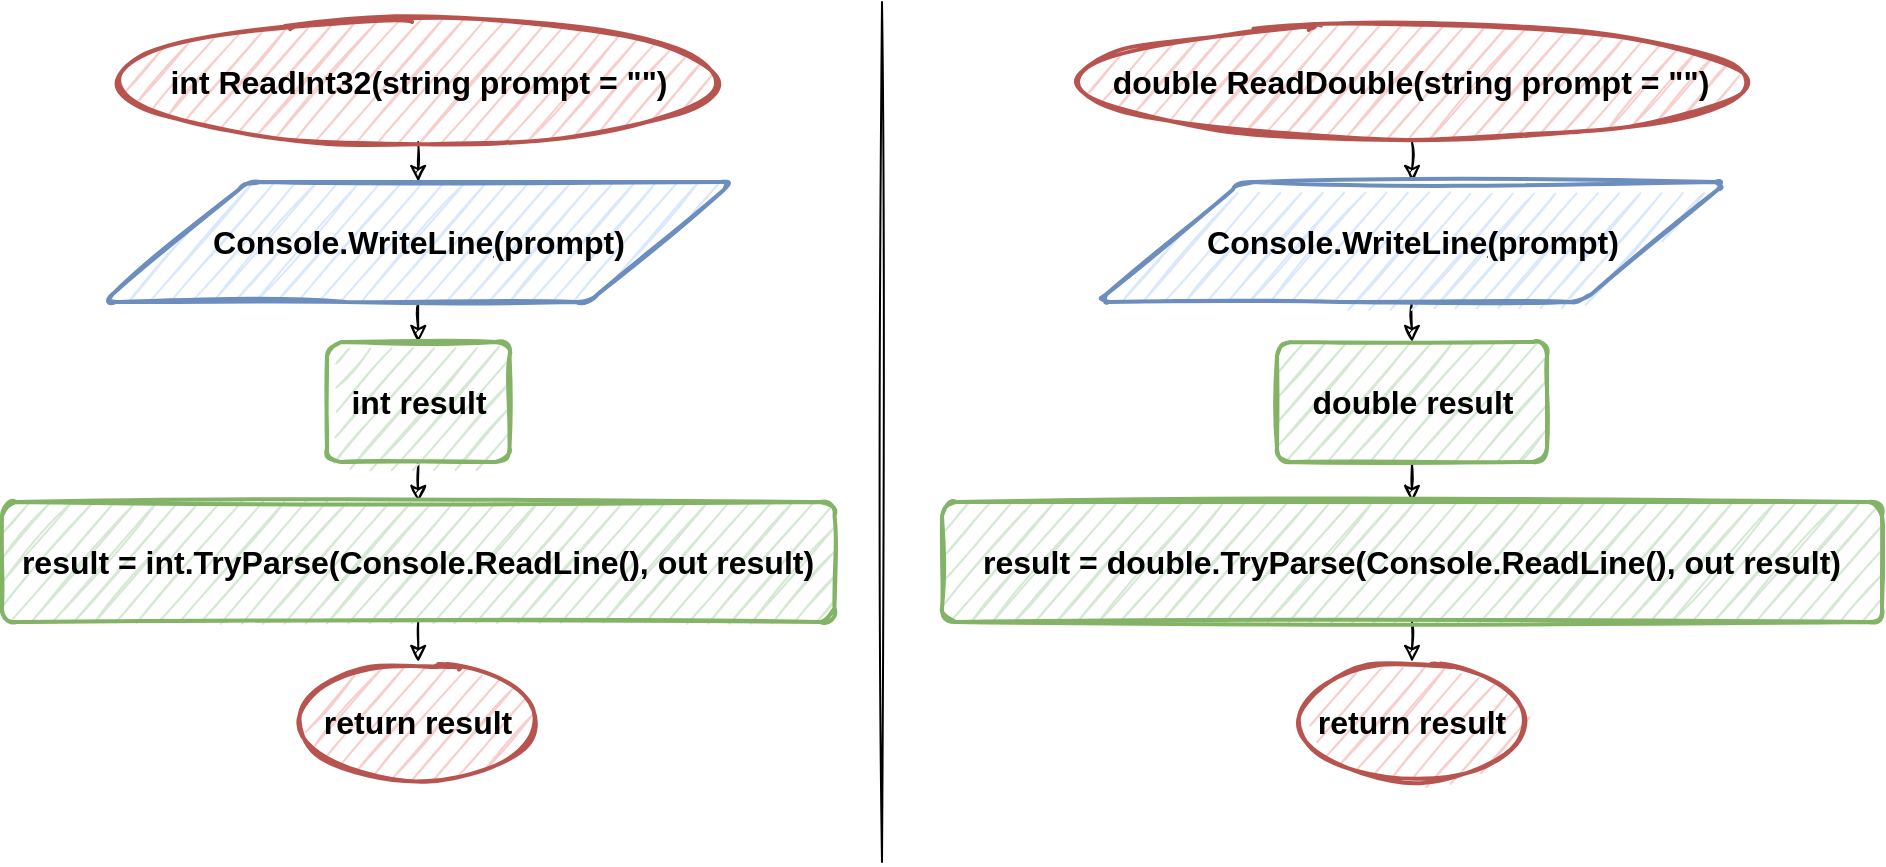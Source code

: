 <mxfile version="14.5.1" type="device" pages="4"><diagram name="Utils/Base" id="c7558073-3199-34d8-9f00-42111426c3f3"><mxGraphModel dx="1483" dy="867" grid="1" gridSize="10" guides="1" tooltips="1" connect="1" arrows="1" fold="1" page="1" pageScale="1" pageWidth="1169" pageHeight="827" background="none" math="0" shadow="0"><root><mxCell id="0"/><mxCell id="1" parent="0"/><mxCell id="V8N1Jt4GJGCZePtBYyCM-104" style="edgeStyle=orthogonalEdgeStyle;orthogonalLoop=1;jettySize=auto;html=1;exitX=0.5;exitY=1;exitDx=0;exitDy=0;exitPerimeter=0;entryX=0.5;entryY=0;entryDx=0;entryDy=0;sketch=1;" edge="1" parent="1" source="V8N1Jt4GJGCZePtBYyCM-97" target="V8N1Jt4GJGCZePtBYyCM-100"><mxGeometry relative="1" as="geometry"/></mxCell><mxCell id="V8N1Jt4GJGCZePtBYyCM-97" value="&lt;font style=&quot;font-size: 16px&quot;&gt;&lt;b&gt;int ReadInt32(string prompt&lt;/b&gt;&lt;b&gt;&amp;nbsp;= &quot;&quot;&lt;/b&gt;&lt;b&gt;)&lt;/b&gt;&lt;/font&gt;" style="strokeWidth=2;html=1;shape=mxgraph.flowchart.start_1;whiteSpace=wrap;fillColor=#f8cecc;strokeColor=#b85450;sketch=1;rounded=1;" vertex="1" parent="1"><mxGeometry x="179.7" y="209" width="286.88" height="60" as="geometry"/></mxCell><mxCell id="V8N1Jt4GJGCZePtBYyCM-99" value="&lt;font style=&quot;font-size: 16px&quot;&gt;&lt;b&gt;return result&lt;/b&gt;&lt;/font&gt;" style="strokeWidth=2;html=1;shape=mxgraph.flowchart.start_1;whiteSpace=wrap;fillColor=#f8cecc;strokeColor=#b85450;sketch=1;rounded=1;" vertex="1" parent="1"><mxGeometry x="266.38" y="529" width="113.5" height="60" as="geometry"/></mxCell><mxCell id="V8N1Jt4GJGCZePtBYyCM-105" style="edgeStyle=orthogonalEdgeStyle;orthogonalLoop=1;jettySize=auto;html=1;exitX=0.5;exitY=1;exitDx=0;exitDy=0;entryX=0.5;entryY=0;entryDx=0;entryDy=0;sketch=1;" edge="1" parent="1" source="V8N1Jt4GJGCZePtBYyCM-100" target="V8N1Jt4GJGCZePtBYyCM-102"><mxGeometry relative="1" as="geometry"/></mxCell><mxCell id="V8N1Jt4GJGCZePtBYyCM-100" value="&lt;b&gt;&lt;font style=&quot;font-size: 16px&quot;&gt;Console.WriteLine&lt;u&gt;(&lt;/u&gt;prompt)&lt;/font&gt;&lt;/b&gt;" style="shape=parallelogram;html=1;strokeWidth=2;perimeter=parallelogramPerimeter;whiteSpace=wrap;arcSize=12;size=0.23;fillColor=#dae8fc;strokeColor=#6c8ebf;sketch=1;rounded=1;" vertex="1" parent="1"><mxGeometry x="165.62" y="289" width="315" height="60" as="geometry"/></mxCell><mxCell id="V8N1Jt4GJGCZePtBYyCM-107" style="edgeStyle=orthogonalEdgeStyle;orthogonalLoop=1;jettySize=auto;html=1;exitX=0.5;exitY=1;exitDx=0;exitDy=0;entryX=0.5;entryY=0;entryDx=0;entryDy=0;sketch=1;" edge="1" parent="1" source="V8N1Jt4GJGCZePtBYyCM-102" target="V8N1Jt4GJGCZePtBYyCM-103"><mxGeometry relative="1" as="geometry"/></mxCell><mxCell id="V8N1Jt4GJGCZePtBYyCM-102" value="&lt;font style=&quot;font-size: 16px&quot;&gt;&lt;b&gt;int result&lt;/b&gt;&lt;/font&gt;" style="whiteSpace=wrap;html=1;absoluteArcSize=1;arcSize=14;strokeWidth=2;fillColor=#d5e8d4;strokeColor=#82b366;sketch=1;rounded=1;" vertex="1" parent="1"><mxGeometry x="277.51" y="369" width="91.25" height="60" as="geometry"/></mxCell><mxCell id="V8N1Jt4GJGCZePtBYyCM-108" style="edgeStyle=orthogonalEdgeStyle;orthogonalLoop=1;jettySize=auto;html=1;exitX=0.5;exitY=1;exitDx=0;exitDy=0;entryX=0.5;entryY=0;entryDx=0;entryDy=0;entryPerimeter=0;sketch=1;" edge="1" parent="1" source="V8N1Jt4GJGCZePtBYyCM-103" target="V8N1Jt4GJGCZePtBYyCM-99"><mxGeometry relative="1" as="geometry"/></mxCell><mxCell id="V8N1Jt4GJGCZePtBYyCM-103" value="&lt;font style=&quot;font-size: 16px&quot;&gt;&lt;b&gt;result =&amp;nbsp;&lt;/b&gt;&lt;/font&gt;&lt;span style=&quot;font-size: 16px&quot;&gt;&lt;b&gt;int.TryParse(Console.ReadLine(), out result)&lt;/b&gt;&lt;/span&gt;" style="whiteSpace=wrap;html=1;absoluteArcSize=1;arcSize=14;strokeWidth=2;fillColor=#d5e8d4;strokeColor=#82b366;sketch=1;rounded=1;" vertex="1" parent="1"><mxGeometry x="115" y="449" width="416.25" height="60" as="geometry"/></mxCell><mxCell id="V8N1Jt4GJGCZePtBYyCM-109" style="edgeStyle=orthogonalEdgeStyle;orthogonalLoop=1;jettySize=auto;html=1;exitX=0.5;exitY=1;exitDx=0;exitDy=0;exitPerimeter=0;entryX=0.5;entryY=0;entryDx=0;entryDy=0;sketch=1;" edge="1" parent="1" source="V8N1Jt4GJGCZePtBYyCM-110" target="V8N1Jt4GJGCZePtBYyCM-113"><mxGeometry relative="1" as="geometry"/></mxCell><mxCell id="V8N1Jt4GJGCZePtBYyCM-110" value="&lt;font style=&quot;font-size: 16px&quot;&gt;&lt;b&gt;double ReadDouble(string prompt&lt;/b&gt;&lt;b&gt;&amp;nbsp;= &quot;&quot;&lt;/b&gt;&lt;b&gt;)&lt;/b&gt;&lt;/font&gt;" style="strokeWidth=2;html=1;shape=mxgraph.flowchart.start_1;whiteSpace=wrap;fillColor=#f8cecc;strokeColor=#b85450;sketch=1;rounded=1;" vertex="1" parent="1"><mxGeometry x="650.47" y="209" width="339.06" height="60" as="geometry"/></mxCell><mxCell id="V8N1Jt4GJGCZePtBYyCM-111" value="&lt;font style=&quot;font-size: 16px&quot;&gt;&lt;b&gt;return result&lt;/b&gt;&lt;/font&gt;" style="strokeWidth=2;html=1;shape=mxgraph.flowchart.start_1;whiteSpace=wrap;fillColor=#f8cecc;strokeColor=#b85450;sketch=1;rounded=1;" vertex="1" parent="1"><mxGeometry x="763.25" y="529" width="113.5" height="60" as="geometry"/></mxCell><mxCell id="V8N1Jt4GJGCZePtBYyCM-112" style="edgeStyle=orthogonalEdgeStyle;orthogonalLoop=1;jettySize=auto;html=1;exitX=0.5;exitY=1;exitDx=0;exitDy=0;entryX=0.5;entryY=0;entryDx=0;entryDy=0;sketch=1;" edge="1" parent="1" source="V8N1Jt4GJGCZePtBYyCM-113" target="V8N1Jt4GJGCZePtBYyCM-115"><mxGeometry relative="1" as="geometry"/></mxCell><mxCell id="V8N1Jt4GJGCZePtBYyCM-113" value="&lt;b&gt;&lt;font style=&quot;font-size: 16px&quot;&gt;Console.WriteLine&lt;u&gt;(&lt;/u&gt;prompt)&lt;/font&gt;&lt;/b&gt;" style="shape=parallelogram;html=1;strokeWidth=2;perimeter=parallelogramPerimeter;whiteSpace=wrap;arcSize=12;size=0.23;fillColor=#dae8fc;strokeColor=#6c8ebf;sketch=1;rounded=1;" vertex="1" parent="1"><mxGeometry x="662.5" y="289" width="315" height="60" as="geometry"/></mxCell><mxCell id="V8N1Jt4GJGCZePtBYyCM-114" style="edgeStyle=orthogonalEdgeStyle;orthogonalLoop=1;jettySize=auto;html=1;exitX=0.5;exitY=1;exitDx=0;exitDy=0;entryX=0.5;entryY=0;entryDx=0;entryDy=0;sketch=1;" edge="1" parent="1" source="V8N1Jt4GJGCZePtBYyCM-115" target="V8N1Jt4GJGCZePtBYyCM-117"><mxGeometry relative="1" as="geometry"/></mxCell><mxCell id="V8N1Jt4GJGCZePtBYyCM-115" value="&lt;font style=&quot;font-size: 16px&quot;&gt;&lt;b&gt;double result&lt;/b&gt;&lt;/font&gt;" style="whiteSpace=wrap;html=1;absoluteArcSize=1;arcSize=14;strokeWidth=2;fillColor=#d5e8d4;strokeColor=#82b366;sketch=1;rounded=1;" vertex="1" parent="1"><mxGeometry x="752.5" y="369" width="135" height="60" as="geometry"/></mxCell><mxCell id="V8N1Jt4GJGCZePtBYyCM-116" style="edgeStyle=orthogonalEdgeStyle;orthogonalLoop=1;jettySize=auto;html=1;exitX=0.5;exitY=1;exitDx=0;exitDy=0;entryX=0.5;entryY=0;entryDx=0;entryDy=0;entryPerimeter=0;sketch=1;" edge="1" parent="1" source="V8N1Jt4GJGCZePtBYyCM-117" target="V8N1Jt4GJGCZePtBYyCM-111"><mxGeometry relative="1" as="geometry"/></mxCell><mxCell id="V8N1Jt4GJGCZePtBYyCM-117" value="&lt;font style=&quot;font-size: 16px&quot;&gt;&lt;b&gt;result =&amp;nbsp;&lt;/b&gt;&lt;/font&gt;&lt;span style=&quot;font-size: 16px&quot;&gt;&lt;b&gt;double.TryParse(Console.ReadLine(), out result)&lt;/b&gt;&lt;/span&gt;" style="whiteSpace=wrap;html=1;absoluteArcSize=1;arcSize=14;strokeWidth=2;fillColor=#d5e8d4;strokeColor=#82b366;sketch=1;rounded=1;" vertex="1" parent="1"><mxGeometry x="585" y="449" width="470" height="60" as="geometry"/></mxCell><mxCell id="V8N1Jt4GJGCZePtBYyCM-121" value="" style="endArrow=none;html=1;sketch=1;" edge="1" parent="1"><mxGeometry width="50" height="50" relative="1" as="geometry"><mxPoint x="555" y="629" as="sourcePoint"/><mxPoint x="555" y="199" as="targetPoint"/></mxGeometry></mxCell></root></mxGraphModel></diagram><diagram name="Utils/Matrix" id="scAj4umPLL26Sob_Q7ap"><mxGraphModel dx="2899" dy="1012" grid="1" gridSize="10" guides="1" tooltips="1" connect="1" arrows="1" fold="1" page="1" pageScale="1" pageWidth="1169" pageHeight="827" background="none" math="0" shadow="0"><root><mxCell id="TXyGvHpIAMWphCdxBbQA-0"/><mxCell id="TXyGvHpIAMWphCdxBbQA-1" parent="TXyGvHpIAMWphCdxBbQA-0"/><mxCell id="s-Clb07KN1zxnHHoy3LH-6" style="edgeStyle=orthogonalEdgeStyle;rounded=0;sketch=1;orthogonalLoop=1;jettySize=auto;html=1;exitX=0.5;exitY=1;exitDx=0;exitDy=0;exitPerimeter=0;entryX=0.5;entryY=0;entryDx=0;entryDy=0;entryPerimeter=0;" edge="1" parent="TXyGvHpIAMWphCdxBbQA-1" source="TXyGvHpIAMWphCdxBbQA-12" target="s-Clb07KN1zxnHHoy3LH-1"><mxGeometry relative="1" as="geometry"/></mxCell><mxCell id="TXyGvHpIAMWphCdxBbQA-12" value="&lt;font style=&quot;font-size: 16px&quot;&gt;&lt;b&gt;double[,] ReadDouble(int rowCount, int columnCount, string prompt = &quot;&quot;)&lt;/b&gt;&lt;/font&gt;" style="strokeWidth=2;html=1;shape=mxgraph.flowchart.start_1;whiteSpace=wrap;fillColor=#f8cecc;strokeColor=#b85450;sketch=1;rounded=1;" vertex="1" parent="TXyGvHpIAMWphCdxBbQA-1"><mxGeometry x="-1140" y="20" width="690" height="60" as="geometry"/></mxCell><mxCell id="TXyGvHpIAMWphCdxBbQA-13" value="&lt;font style=&quot;font-size: 16px&quot;&gt;&lt;b&gt;return result&lt;/b&gt;&lt;/font&gt;" style="strokeWidth=2;html=1;shape=mxgraph.flowchart.start_1;whiteSpace=wrap;fillColor=#f8cecc;strokeColor=#b85450;sketch=1;rounded=1;" vertex="1" parent="TXyGvHpIAMWphCdxBbQA-1"><mxGeometry x="-851.75" y="911" width="113.5" height="60" as="geometry"/></mxCell><mxCell id="s-Clb07KN1zxnHHoy3LH-3" style="edgeStyle=orthogonalEdgeStyle;rounded=0;sketch=1;orthogonalLoop=1;jettySize=auto;html=1;exitX=1;exitY=0.5;exitDx=0;exitDy=0;exitPerimeter=0;entryX=0.5;entryY=0;entryDx=0;entryDy=0;" edge="1" parent="TXyGvHpIAMWphCdxBbQA-1" source="s-Clb07KN1zxnHHoy3LH-1" target="s-Clb07KN1zxnHHoy3LH-2"><mxGeometry relative="1" as="geometry"/></mxCell><mxCell id="X-ekopinPSBL3aX53rNh-0" value="yes" style="edgeLabel;html=1;align=center;verticalAlign=middle;resizable=0;points=[];fontSize=16;" vertex="1" connectable="0" parent="s-Clb07KN1zxnHHoy3LH-3"><mxGeometry x="-0.146" relative="1" as="geometry"><mxPoint as="offset"/></mxGeometry></mxCell><mxCell id="s-Clb07KN1zxnHHoy3LH-10" style="edgeStyle=orthogonalEdgeStyle;rounded=0;sketch=1;orthogonalLoop=1;jettySize=auto;html=1;exitX=0;exitY=0.5;exitDx=0;exitDy=0;exitPerimeter=0;entryX=0.5;entryY=0;entryDx=0;entryDy=0;entryPerimeter=0;" edge="1" parent="TXyGvHpIAMWphCdxBbQA-1" source="s-Clb07KN1zxnHHoy3LH-1" target="s-Clb07KN1zxnHHoy3LH-7"><mxGeometry relative="1" as="geometry"/></mxCell><mxCell id="X-ekopinPSBL3aX53rNh-1" value="no" style="edgeLabel;html=1;align=center;verticalAlign=middle;resizable=0;points=[];fontSize=16;" vertex="1" connectable="0" parent="s-Clb07KN1zxnHHoy3LH-10"><mxGeometry x="-0.738" y="-1" relative="1" as="geometry"><mxPoint as="offset"/></mxGeometry></mxCell><mxCell id="s-Clb07KN1zxnHHoy3LH-1" value="&lt;b&gt;&lt;font style=&quot;font-size: 16px&quot;&gt;if rowCount &amp;lt; 0&lt;/font&gt;&lt;/b&gt;" style="strokeWidth=2;html=1;shape=mxgraph.flowchart.decision;whiteSpace=wrap;rounded=1;sketch=1;fillColor=#ffe6cc;strokeColor=#d79b00;" vertex="1" parent="TXyGvHpIAMWphCdxBbQA-1"><mxGeometry x="-955.01" y="101" width="320" height="60" as="geometry"/></mxCell><mxCell id="s-Clb07KN1zxnHHoy3LH-5" style="edgeStyle=orthogonalEdgeStyle;rounded=0;sketch=1;orthogonalLoop=1;jettySize=auto;html=1;exitX=0.5;exitY=1;exitDx=0;exitDy=0;entryX=0.5;entryY=0;entryDx=0;entryDy=0;entryPerimeter=0;" edge="1" parent="TXyGvHpIAMWphCdxBbQA-1" source="s-Clb07KN1zxnHHoy3LH-2" target="s-Clb07KN1zxnHHoy3LH-4"><mxGeometry relative="1" as="geometry"/></mxCell><mxCell id="s-Clb07KN1zxnHHoy3LH-2" value="&lt;span style=&quot;font-size: 16px&quot;&gt;&lt;b&gt;throw new ArgumentOutOfRangeException(nameof(rowCount), &quot;matrix row count can't be negative&quot;)&lt;/b&gt;&lt;/span&gt;" style="shape=parallelogram;html=1;strokeWidth=2;perimeter=parallelogramPerimeter;whiteSpace=wrap;arcSize=12;size=0.076;fillColor=#dae8fc;strokeColor=#6c8ebf;sketch=1;rounded=1;" vertex="1" parent="TXyGvHpIAMWphCdxBbQA-1"><mxGeometry x="-652.27" y="181" width="882.5" height="60" as="geometry"/></mxCell><mxCell id="s-Clb07KN1zxnHHoy3LH-4" value="&lt;font style=&quot;font-size: 16px&quot;&gt;&lt;b&gt;return nothing&lt;/b&gt;&lt;/font&gt;" style="strokeWidth=2;html=1;shape=mxgraph.flowchart.start_1;whiteSpace=wrap;fillColor=#f8cecc;strokeColor=#b85450;sketch=1;rounded=1;" vertex="1" parent="TXyGvHpIAMWphCdxBbQA-1"><mxGeometry x="-278.77" y="261" width="135.5" height="60" as="geometry"/></mxCell><mxCell id="s-Clb07KN1zxnHHoy3LH-11" style="edgeStyle=orthogonalEdgeStyle;rounded=0;sketch=1;orthogonalLoop=1;jettySize=auto;html=1;exitX=1;exitY=0.5;exitDx=0;exitDy=0;exitPerimeter=0;" edge="1" parent="TXyGvHpIAMWphCdxBbQA-1" source="s-Clb07KN1zxnHHoy3LH-7" target="s-Clb07KN1zxnHHoy3LH-8"><mxGeometry relative="1" as="geometry"/></mxCell><mxCell id="X-ekopinPSBL3aX53rNh-2" value="yes" style="edgeLabel;html=1;align=center;verticalAlign=middle;resizable=0;points=[];fontSize=16;" vertex="1" connectable="0" parent="s-Clb07KN1zxnHHoy3LH-11"><mxGeometry x="-0.155" y="-2" relative="1" as="geometry"><mxPoint as="offset"/></mxGeometry></mxCell><mxCell id="s-Clb07KN1zxnHHoy3LH-16" style="edgeStyle=orthogonalEdgeStyle;rounded=0;sketch=1;orthogonalLoop=1;jettySize=auto;html=1;exitX=0.5;exitY=1;exitDx=0;exitDy=0;exitPerimeter=0;entryX=0.5;entryY=0;entryDx=0;entryDy=0;" edge="1" parent="TXyGvHpIAMWphCdxBbQA-1" source="s-Clb07KN1zxnHHoy3LH-7" target="s-Clb07KN1zxnHHoy3LH-15"><mxGeometry relative="1" as="geometry"/></mxCell><mxCell id="X-ekopinPSBL3aX53rNh-3" value="no" style="edgeLabel;html=1;align=center;verticalAlign=middle;resizable=0;points=[];fontSize=16;" vertex="1" connectable="0" parent="s-Clb07KN1zxnHHoy3LH-16"><mxGeometry x="-0.198" y="-1" relative="1" as="geometry"><mxPoint as="offset"/></mxGeometry></mxCell><mxCell id="s-Clb07KN1zxnHHoy3LH-7" value="&lt;b&gt;&lt;font style=&quot;font-size: 16px&quot;&gt;if columnCount &amp;lt; 0&lt;/font&gt;&lt;/b&gt;" style="strokeWidth=2;html=1;shape=mxgraph.flowchart.decision;whiteSpace=wrap;rounded=1;sketch=1;fillColor=#ffe6cc;strokeColor=#d79b00;" vertex="1" parent="TXyGvHpIAMWphCdxBbQA-1"><mxGeometry x="-955.01" y="321" width="320" height="60" as="geometry"/></mxCell><mxCell id="s-Clb07KN1zxnHHoy3LH-12" style="edgeStyle=orthogonalEdgeStyle;rounded=0;sketch=1;orthogonalLoop=1;jettySize=auto;html=1;exitX=0.5;exitY=1;exitDx=0;exitDy=0;entryX=0.5;entryY=0;entryDx=0;entryDy=0;entryPerimeter=0;" edge="1" parent="TXyGvHpIAMWphCdxBbQA-1" source="s-Clb07KN1zxnHHoy3LH-8" target="s-Clb07KN1zxnHHoy3LH-9"><mxGeometry relative="1" as="geometry"/></mxCell><mxCell id="s-Clb07KN1zxnHHoy3LH-8" value="&lt;span style=&quot;font-size: 16px&quot;&gt;&lt;b&gt;throw new ArgumentOutOfRangeException(nameof(rowCount), &quot;matrix row count can't be negative&quot;)&lt;/b&gt;&lt;/span&gt;" style="shape=parallelogram;html=1;strokeWidth=2;perimeter=parallelogramPerimeter;whiteSpace=wrap;arcSize=12;size=0.076;fillColor=#dae8fc;strokeColor=#6c8ebf;sketch=1;rounded=1;" vertex="1" parent="TXyGvHpIAMWphCdxBbQA-1"><mxGeometry x="-659.77" y="401" width="882.5" height="60" as="geometry"/></mxCell><mxCell id="s-Clb07KN1zxnHHoy3LH-9" value="&lt;font style=&quot;font-size: 16px&quot;&gt;&lt;b&gt;return nothing&lt;/b&gt;&lt;/font&gt;" style="strokeWidth=2;html=1;shape=mxgraph.flowchart.start_1;whiteSpace=wrap;fillColor=#f8cecc;strokeColor=#b85450;sketch=1;rounded=1;" vertex="1" parent="TXyGvHpIAMWphCdxBbQA-1"><mxGeometry x="-286.27" y="481" width="135.5" height="60" as="geometry"/></mxCell><mxCell id="s-Clb07KN1zxnHHoy3LH-20" style="edgeStyle=orthogonalEdgeStyle;rounded=0;sketch=1;orthogonalLoop=1;jettySize=auto;html=1;exitX=0.5;exitY=1;exitDx=0;exitDy=0;entryX=0.5;entryY=0;entryDx=0;entryDy=0;entryPerimeter=0;" edge="1" parent="TXyGvHpIAMWphCdxBbQA-1" source="s-Clb07KN1zxnHHoy3LH-15" target="s-Clb07KN1zxnHHoy3LH-17"><mxGeometry relative="1" as="geometry"/></mxCell><mxCell id="s-Clb07KN1zxnHHoy3LH-15" value="&lt;font style=&quot;font-size: 16px&quot;&gt;&lt;b&gt;double[,] result = new double[rowCount, columnCount]&lt;/b&gt;&lt;/font&gt;" style="whiteSpace=wrap;html=1;absoluteArcSize=1;arcSize=14;strokeWidth=2;fillColor=#d5e8d4;strokeColor=#82b366;sketch=1;rounded=1;" vertex="1" parent="TXyGvHpIAMWphCdxBbQA-1"><mxGeometry x="-1020.01" y="541" width="450" height="60" as="geometry"/></mxCell><mxCell id="s-Clb07KN1zxnHHoy3LH-19" style="edgeStyle=orthogonalEdgeStyle;rounded=0;sketch=1;orthogonalLoop=1;jettySize=auto;html=1;exitX=1;exitY=0.5;exitDx=0;exitDy=0;exitPerimeter=0;entryX=0.5;entryY=0;entryDx=0;entryDy=0;entryPerimeter=0;" edge="1" parent="TXyGvHpIAMWphCdxBbQA-1" source="s-Clb07KN1zxnHHoy3LH-17" target="s-Clb07KN1zxnHHoy3LH-18"><mxGeometry relative="1" as="geometry"/></mxCell><mxCell id="s-Clb07KN1zxnHHoy3LH-25" style="edgeStyle=orthogonalEdgeStyle;rounded=0;sketch=1;orthogonalLoop=1;jettySize=auto;html=1;exitX=0.5;exitY=1;exitDx=0;exitDy=0;exitPerimeter=0;" edge="1" parent="TXyGvHpIAMWphCdxBbQA-1" source="s-Clb07KN1zxnHHoy3LH-17" target="TXyGvHpIAMWphCdxBbQA-13"><mxGeometry relative="1" as="geometry"/></mxCell><mxCell id="s-Clb07KN1zxnHHoy3LH-17" value="&lt;b&gt;&lt;font style=&quot;font-size: 16px&quot;&gt;for i in 0..rowCount - 1&amp;nbsp;&lt;/font&gt;&lt;/b&gt;" style="strokeWidth=2;html=1;shape=mxgraph.flowchart.decision;whiteSpace=wrap;rounded=1;sketch=1;fillColor=#e1d5e7;strokeColor=#9673a6;" vertex="1" parent="TXyGvHpIAMWphCdxBbQA-1"><mxGeometry x="-955.01" y="631" width="320" height="60" as="geometry"/></mxCell><mxCell id="s-Clb07KN1zxnHHoy3LH-22" style="edgeStyle=orthogonalEdgeStyle;rounded=0;sketch=1;orthogonalLoop=1;jettySize=auto;html=1;exitX=1;exitY=0.5;exitDx=0;exitDy=0;exitPerimeter=0;" edge="1" parent="TXyGvHpIAMWphCdxBbQA-1" source="s-Clb07KN1zxnHHoy3LH-18" target="s-Clb07KN1zxnHHoy3LH-21"><mxGeometry relative="1" as="geometry"/></mxCell><mxCell id="s-Clb07KN1zxnHHoy3LH-24" style="edgeStyle=orthogonalEdgeStyle;rounded=0;sketch=1;orthogonalLoop=1;jettySize=auto;html=1;exitX=0;exitY=0.5;exitDx=0;exitDy=0;exitPerimeter=0;entryX=0.737;entryY=0.806;entryDx=0;entryDy=0;entryPerimeter=0;" edge="1" parent="TXyGvHpIAMWphCdxBbQA-1" source="s-Clb07KN1zxnHHoy3LH-18" target="s-Clb07KN1zxnHHoy3LH-17"><mxGeometry relative="1" as="geometry"/></mxCell><mxCell id="s-Clb07KN1zxnHHoy3LH-18" value="&lt;b&gt;&lt;font style=&quot;font-size: 16px&quot;&gt;for j in 0..columnCount - 1&amp;nbsp;&lt;/font&gt;&lt;/b&gt;" style="strokeWidth=2;html=1;shape=mxgraph.flowchart.decision;whiteSpace=wrap;rounded=1;sketch=1;fillColor=#e1d5e7;strokeColor=#9673a6;" vertex="1" parent="TXyGvHpIAMWphCdxBbQA-1"><mxGeometry x="-622.27" y="731" width="320" height="60" as="geometry"/></mxCell><mxCell id="s-Clb07KN1zxnHHoy3LH-23" style="edgeStyle=orthogonalEdgeStyle;rounded=0;sketch=1;orthogonalLoop=1;jettySize=auto;html=1;exitX=0;exitY=0.5;exitDx=0;exitDy=0;entryX=0.715;entryY=0.771;entryDx=0;entryDy=0;entryPerimeter=0;" edge="1" parent="TXyGvHpIAMWphCdxBbQA-1" source="s-Clb07KN1zxnHHoy3LH-21" target="s-Clb07KN1zxnHHoy3LH-18"><mxGeometry relative="1" as="geometry"/></mxCell><mxCell id="s-Clb07KN1zxnHHoy3LH-21" value="&lt;font style=&quot;font-size: 16px&quot;&gt;&lt;b&gt;result[i, j] =&amp;nbsp;&lt;/b&gt;&lt;/font&gt;&lt;span style=&quot;font-size: 16px&quot;&gt;&lt;b&gt;Base.ReadDouble(string.Format(CultureInfo.CurrentCulture, prompt, i, j))&lt;/b&gt;&lt;/span&gt;" style="whiteSpace=wrap;html=1;absoluteArcSize=1;arcSize=14;strokeWidth=2;fillColor=#d5e8d4;strokeColor=#82b366;sketch=1;rounded=1;" vertex="1" parent="TXyGvHpIAMWphCdxBbQA-1"><mxGeometry x="-293.27" y="841" width="680" height="60" as="geometry"/></mxCell></root></mxGraphModel></diagram><diagram name="Extensions/Enumerable" id="_Z9j1zxC_187HwUwRX9h"><mxGraphModel dx="3245" dy="1214" grid="1" gridSize="10" guides="1" tooltips="1" connect="1" arrows="1" fold="1" page="1" pageScale="1" pageWidth="1169" pageHeight="827" background="none" math="0" shadow="0"><root><mxCell id="gc2pW3DqZXJdJ7Ydnf0u-0"/><mxCell id="gc2pW3DqZXJdJ7Ydnf0u-1" parent="gc2pW3DqZXJdJ7Ydnf0u-0"/><mxCell id="gc2pW3DqZXJdJ7Ydnf0u-2" style="edgeStyle=orthogonalEdgeStyle;rounded=0;sketch=1;orthogonalLoop=1;jettySize=auto;html=1;exitX=0.5;exitY=1;exitDx=0;exitDy=0;exitPerimeter=0;entryX=0.5;entryY=0;entryDx=0;entryDy=0;entryPerimeter=0;" edge="1" parent="gc2pW3DqZXJdJ7Ydnf0u-1" source="gc2pW3DqZXJdJ7Ydnf0u-3" target="gc2pW3DqZXJdJ7Ydnf0u-7"><mxGeometry relative="1" as="geometry"/></mxCell><mxCell id="gc2pW3DqZXJdJ7Ydnf0u-3" value="&lt;span style=&quot;font-size: 16px&quot;&gt;&lt;b&gt;IEnumerable&amp;lt;T&amp;gt; Print&amp;lt;T&amp;gt;(this IEnumerable&amp;lt;T&amp;gt; sequence, string delimiter = &quot;&quot;)&lt;/b&gt;&lt;/span&gt;" style="strokeWidth=2;html=1;shape=mxgraph.flowchart.start_1;whiteSpace=wrap;fillColor=#f8cecc;strokeColor=#b85450;sketch=1;rounded=1;" vertex="1" parent="gc2pW3DqZXJdJ7Ydnf0u-1"><mxGeometry x="-1140" y="20" width="690" height="60" as="geometry"/></mxCell><mxCell id="gc2pW3DqZXJdJ7Ydnf0u-4" value="&lt;font style=&quot;font-size: 16px&quot;&gt;&lt;b&gt;end&lt;/b&gt;&lt;/font&gt;" style="strokeWidth=2;html=1;shape=mxgraph.flowchart.start_1;whiteSpace=wrap;fillColor=#f8cecc;strokeColor=#b85450;sketch=1;rounded=1;" vertex="1" parent="gc2pW3DqZXJdJ7Ydnf0u-1"><mxGeometry x="-851.75" y="911" width="113.5" height="60" as="geometry"/></mxCell><mxCell id="gc2pW3DqZXJdJ7Ydnf0u-5" style="edgeStyle=orthogonalEdgeStyle;rounded=0;sketch=1;orthogonalLoop=1;jettySize=auto;html=1;exitX=1;exitY=0.5;exitDx=0;exitDy=0;exitPerimeter=0;entryX=0.5;entryY=0;entryDx=0;entryDy=0;" edge="1" parent="gc2pW3DqZXJdJ7Ydnf0u-1" source="gc2pW3DqZXJdJ7Ydnf0u-7" target="gc2pW3DqZXJdJ7Ydnf0u-9"><mxGeometry relative="1" as="geometry"/></mxCell><mxCell id="9k53kmbGwQjG6ExxGmPc-0" value="yes" style="edgeLabel;html=1;align=center;verticalAlign=middle;resizable=0;points=[];fontSize=16;" vertex="1" connectable="0" parent="gc2pW3DqZXJdJ7Ydnf0u-5"><mxGeometry x="-0.303" y="-3" relative="1" as="geometry"><mxPoint as="offset"/></mxGeometry></mxCell><mxCell id="mciV0PXsnwcQNEN8jhhU-1" style="edgeStyle=orthogonalEdgeStyle;rounded=0;sketch=1;orthogonalLoop=1;jettySize=auto;html=1;exitX=0;exitY=0.5;exitDx=0;exitDy=0;exitPerimeter=0;entryX=0.5;entryY=0;entryDx=0;entryDy=0;" edge="1" parent="gc2pW3DqZXJdJ7Ydnf0u-1" source="gc2pW3DqZXJdJ7Ydnf0u-7" target="mciV0PXsnwcQNEN8jhhU-0"><mxGeometry relative="1" as="geometry"/></mxCell><mxCell id="9k53kmbGwQjG6ExxGmPc-1" value="no" style="edgeLabel;html=1;align=center;verticalAlign=middle;resizable=0;points=[];fontSize=16;" vertex="1" connectable="0" parent="mciV0PXsnwcQNEN8jhhU-1"><mxGeometry x="-0.714" y="-1" relative="1" as="geometry"><mxPoint as="offset"/></mxGeometry></mxCell><mxCell id="gc2pW3DqZXJdJ7Ydnf0u-7" value="&lt;b&gt;&lt;font style=&quot;font-size: 16px&quot;&gt;if sequence == null&lt;/font&gt;&lt;/b&gt;" style="strokeWidth=2;html=1;shape=mxgraph.flowchart.decision;whiteSpace=wrap;rounded=1;sketch=1;fillColor=#ffe6cc;strokeColor=#d79b00;" vertex="1" parent="gc2pW3DqZXJdJ7Ydnf0u-1"><mxGeometry x="-955.01" y="101" width="320" height="60" as="geometry"/></mxCell><mxCell id="gc2pW3DqZXJdJ7Ydnf0u-8" style="edgeStyle=orthogonalEdgeStyle;rounded=0;sketch=1;orthogonalLoop=1;jettySize=auto;html=1;exitX=0.5;exitY=1;exitDx=0;exitDy=0;entryX=0.5;entryY=0;entryDx=0;entryDy=0;entryPerimeter=0;" edge="1" parent="gc2pW3DqZXJdJ7Ydnf0u-1" source="gc2pW3DqZXJdJ7Ydnf0u-9" target="gc2pW3DqZXJdJ7Ydnf0u-10"><mxGeometry relative="1" as="geometry"/></mxCell><mxCell id="gc2pW3DqZXJdJ7Ydnf0u-9" value="&lt;span style=&quot;font-size: 16px&quot;&gt;&lt;b&gt;throw new ArgumentNullException(nameof(sequence), &quot;sequence can't be null&quot;)&lt;/b&gt;&lt;/span&gt;" style="shape=parallelogram;html=1;strokeWidth=2;perimeter=parallelogramPerimeter;whiteSpace=wrap;arcSize=12;size=0.096;fillColor=#dae8fc;strokeColor=#6c8ebf;sketch=1;rounded=1;" vertex="1" parent="gc2pW3DqZXJdJ7Ydnf0u-1"><mxGeometry x="-662.27" y="181" width="710" height="60" as="geometry"/></mxCell><mxCell id="gc2pW3DqZXJdJ7Ydnf0u-10" value="&lt;font style=&quot;font-size: 16px&quot;&gt;&lt;b&gt;return nothing&lt;/b&gt;&lt;/font&gt;" style="strokeWidth=2;html=1;shape=mxgraph.flowchart.start_1;whiteSpace=wrap;fillColor=#f8cecc;strokeColor=#b85450;sketch=1;rounded=1;" vertex="1" parent="gc2pW3DqZXJdJ7Ydnf0u-1"><mxGeometry x="-375.02" y="261" width="135.5" height="60" as="geometry"/></mxCell><mxCell id="AioMfYCvMmlV8XmNYHzv-2" style="edgeStyle=orthogonalEdgeStyle;rounded=0;sketch=1;orthogonalLoop=1;jettySize=auto;html=1;exitX=0.5;exitY=1;exitDx=0;exitDy=0;entryX=0.5;entryY=0;entryDx=0;entryDy=0;entryPerimeter=0;fontSize=16;" edge="1" parent="gc2pW3DqZXJdJ7Ydnf0u-1" source="mciV0PXsnwcQNEN8jhhU-0" target="AioMfYCvMmlV8XmNYHzv-0"><mxGeometry relative="1" as="geometry"/></mxCell><mxCell id="mciV0PXsnwcQNEN8jhhU-0" value="&lt;span style=&quot;font-size: 16px&quot;&gt;&lt;b&gt;IEnumerator&amp;lt;T&amp;gt; enumerator = sequence.GetEnumerator()&lt;/b&gt;&lt;/span&gt;" style="whiteSpace=wrap;html=1;absoluteArcSize=1;arcSize=14;strokeWidth=2;fillColor=#d5e8d4;strokeColor=#82b366;sketch=1;rounded=1;" vertex="1" parent="gc2pW3DqZXJdJ7Ydnf0u-1"><mxGeometry x="-1023" y="321" width="455.98" height="60" as="geometry"/></mxCell><mxCell id="x8fYeRmyP2dTuVQkSRTJ-1" style="edgeStyle=orthogonalEdgeStyle;rounded=0;sketch=1;orthogonalLoop=1;jettySize=auto;html=1;exitX=1;exitY=0.5;exitDx=0;exitDy=0;exitPerimeter=0;entryX=0.5;entryY=0;entryDx=0;entryDy=0;fontSize=16;" edge="1" parent="gc2pW3DqZXJdJ7Ydnf0u-1" source="AioMfYCvMmlV8XmNYHzv-0" target="x8fYeRmyP2dTuVQkSRTJ-0"><mxGeometry relative="1" as="geometry"/></mxCell><mxCell id="gINUY_BDYg7eVqDt6SkE-0" value="yes" style="edgeLabel;html=1;align=center;verticalAlign=middle;resizable=0;points=[];fontSize=16;" vertex="1" connectable="0" parent="x8fYeRmyP2dTuVQkSRTJ-1"><mxGeometry x="-0.232" y="-4" relative="1" as="geometry"><mxPoint as="offset"/></mxGeometry></mxCell><mxCell id="Kc9j7Y0daL79Kna4G5Xg-2" style="edgeStyle=orthogonalEdgeStyle;rounded=0;sketch=1;orthogonalLoop=1;jettySize=auto;html=1;exitX=0.5;exitY=1;exitDx=0;exitDy=0;exitPerimeter=0;fontSize=16;" edge="1" parent="gc2pW3DqZXJdJ7Ydnf0u-1" source="AioMfYCvMmlV8XmNYHzv-0" target="Kc9j7Y0daL79Kna4G5Xg-1"><mxGeometry relative="1" as="geometry"/></mxCell><mxCell id="gINUY_BDYg7eVqDt6SkE-1" value="no" style="edgeLabel;html=1;align=center;verticalAlign=middle;resizable=0;points=[];fontSize=16;" vertex="1" connectable="0" parent="Kc9j7Y0daL79Kna4G5Xg-2"><mxGeometry x="-0.159" y="-2" relative="1" as="geometry"><mxPoint y="-1" as="offset"/></mxGeometry></mxCell><mxCell id="AioMfYCvMmlV8XmNYHzv-0" value="&lt;b&gt;&lt;font style=&quot;font-size: 16px&quot;&gt;if enumerator.MoveNext()&lt;/font&gt;&lt;/b&gt;" style="strokeWidth=2;html=1;shape=mxgraph.flowchart.decision;whiteSpace=wrap;rounded=1;sketch=1;fillColor=#ffe6cc;strokeColor=#d79b00;" vertex="1" parent="gc2pW3DqZXJdJ7Ydnf0u-1"><mxGeometry x="-981.36" y="400" width="372.73" height="60" as="geometry"/></mxCell><mxCell id="AioMfYCvMmlV8XmNYHzv-3" value="&lt;font style=&quot;font-size: 16px&quot;&gt;&lt;b&gt;yield return enumerator.Current&lt;/b&gt;&lt;/font&gt;" style="strokeWidth=2;html=1;shape=mxgraph.flowchart.start_1;whiteSpace=wrap;fillColor=#f8cecc;strokeColor=#b85450;sketch=1;rounded=1;" vertex="1" parent="gc2pW3DqZXJdJ7Ydnf0u-1"><mxGeometry x="-452.7" y="560" width="290.87" height="60" as="geometry"/></mxCell><mxCell id="Kc9j7Y0daL79Kna4G5Xg-0" style="edgeStyle=orthogonalEdgeStyle;rounded=0;sketch=1;orthogonalLoop=1;jettySize=auto;html=1;exitX=0.5;exitY=1;exitDx=0;exitDy=0;entryX=0.5;entryY=0;entryDx=0;entryDy=0;entryPerimeter=0;fontSize=16;" edge="1" parent="gc2pW3DqZXJdJ7Ydnf0u-1" source="x8fYeRmyP2dTuVQkSRTJ-0" target="AioMfYCvMmlV8XmNYHzv-3"><mxGeometry relative="1" as="geometry"/></mxCell><mxCell id="x8fYeRmyP2dTuVQkSRTJ-0" value="&lt;b&gt;&lt;font style=&quot;font-size: 16px&quot;&gt;Console.Write(enumerator.Current)&lt;/font&gt;&lt;/b&gt;" style="shape=parallelogram;html=1;strokeWidth=2;perimeter=parallelogramPerimeter;whiteSpace=wrap;arcSize=12;size=0.23;fillColor=#dae8fc;strokeColor=#6c8ebf;sketch=1;rounded=1;" vertex="1" parent="gc2pW3DqZXJdJ7Ydnf0u-1"><mxGeometry x="-508.52" y="481" width="402.5" height="60" as="geometry"/></mxCell><mxCell id="Ur8yMP3VrQ9q0Hme0p6G-5" style="edgeStyle=orthogonalEdgeStyle;rounded=0;sketch=1;orthogonalLoop=1;jettySize=auto;html=1;exitX=1;exitY=0.5;exitDx=0;exitDy=0;exitPerimeter=0;entryX=0.5;entryY=0;entryDx=0;entryDy=0;fontSize=16;" edge="1" parent="gc2pW3DqZXJdJ7Ydnf0u-1" source="Kc9j7Y0daL79Kna4G5Xg-1" target="Ur8yMP3VrQ9q0Hme0p6G-1"><mxGeometry relative="1" as="geometry"/></mxCell><mxCell id="BYfz3JLR8VsRg5Jbapz2-28" value="yes" style="edgeLabel;html=1;align=center;verticalAlign=middle;resizable=0;points=[];fontSize=16;" vertex="1" connectable="0" parent="Ur8yMP3VrQ9q0Hme0p6G-5"><mxGeometry x="-0.192" y="-1" relative="1" as="geometry"><mxPoint as="offset"/></mxGeometry></mxCell><mxCell id="Ur8yMP3VrQ9q0Hme0p6G-7" style="edgeStyle=orthogonalEdgeStyle;rounded=0;sketch=1;orthogonalLoop=1;jettySize=auto;html=1;exitX=0.5;exitY=1;exitDx=0;exitDy=0;exitPerimeter=0;fontSize=16;" edge="1" parent="gc2pW3DqZXJdJ7Ydnf0u-1" source="Kc9j7Y0daL79Kna4G5Xg-1" target="gc2pW3DqZXJdJ7Ydnf0u-4"><mxGeometry relative="1" as="geometry"/></mxCell><mxCell id="BYfz3JLR8VsRg5Jbapz2-29" value="no" style="edgeLabel;html=1;align=center;verticalAlign=middle;resizable=0;points=[];fontSize=16;" vertex="1" connectable="0" parent="Ur8yMP3VrQ9q0Hme0p6G-7"><mxGeometry x="-0.159" y="-4" relative="1" as="geometry"><mxPoint as="offset"/></mxGeometry></mxCell><mxCell id="Kc9j7Y0daL79Kna4G5Xg-1" value="&lt;b&gt;&lt;font style=&quot;font-size: 16px&quot;&gt;while enumerator.MoveNext()&lt;/font&gt;&lt;/b&gt;" style="strokeWidth=2;html=1;shape=mxgraph.flowchart.decision;whiteSpace=wrap;rounded=1;sketch=1;fillColor=#e1d5e7;strokeColor=#9673a6;" vertex="1" parent="gc2pW3DqZXJdJ7Ydnf0u-1"><mxGeometry x="-981.36" y="660" width="372.73" height="60" as="geometry"/></mxCell><mxCell id="Ur8yMP3VrQ9q0Hme0p6G-4" style="edgeStyle=orthogonalEdgeStyle;rounded=0;sketch=1;orthogonalLoop=1;jettySize=auto;html=1;exitX=0.5;exitY=1;exitDx=0;exitDy=0;entryX=0.5;entryY=0;entryDx=0;entryDy=0;entryPerimeter=0;fontSize=16;" edge="1" parent="gc2pW3DqZXJdJ7Ydnf0u-1" source="Ur8yMP3VrQ9q0Hme0p6G-1" target="Ur8yMP3VrQ9q0Hme0p6G-2"><mxGeometry relative="1" as="geometry"/></mxCell><mxCell id="Ur8yMP3VrQ9q0Hme0p6G-1" value="&lt;span style=&quot;font-size: 16px&quot;&gt;&lt;b&gt;Console.Write(&quot;{0}{1}&quot;, delimiter, enumerator.Current)&lt;/b&gt;&lt;/span&gt;" style="shape=parallelogram;html=1;strokeWidth=2;perimeter=parallelogramPerimeter;whiteSpace=wrap;arcSize=12;size=0.148;fillColor=#dae8fc;strokeColor=#6c8ebf;sketch=1;rounded=1;" vertex="1" parent="gc2pW3DqZXJdJ7Ydnf0u-1"><mxGeometry x="-585.39" y="720" width="556.25" height="60" as="geometry"/></mxCell><mxCell id="Ur8yMP3VrQ9q0Hme0p6G-6" style="edgeStyle=orthogonalEdgeStyle;rounded=0;sketch=1;orthogonalLoop=1;jettySize=auto;html=1;exitX=0;exitY=0.5;exitDx=0;exitDy=0;exitPerimeter=0;entryX=0.719;entryY=0.759;entryDx=0;entryDy=0;entryPerimeter=0;fontSize=16;" edge="1" parent="gc2pW3DqZXJdJ7Ydnf0u-1" source="Ur8yMP3VrQ9q0Hme0p6G-2" target="Kc9j7Y0daL79Kna4G5Xg-1"><mxGeometry relative="1" as="geometry"/></mxCell><mxCell id="Ur8yMP3VrQ9q0Hme0p6G-2" value="&lt;font style=&quot;font-size: 16px&quot;&gt;&lt;b&gt;yield return enumerator.Current&lt;/b&gt;&lt;/font&gt;" style="strokeWidth=2;html=1;shape=mxgraph.flowchart.start_1;whiteSpace=wrap;fillColor=#f8cecc;strokeColor=#b85450;sketch=1;rounded=1;" vertex="1" parent="gc2pW3DqZXJdJ7Ydnf0u-1"><mxGeometry x="-452.7" y="800" width="290.87" height="60" as="geometry"/></mxCell><mxCell id="BYfz3JLR8VsRg5Jbapz2-0" value="" style="endArrow=none;html=1;sketch=1;" edge="1" parent="gc2pW3DqZXJdJ7Ydnf0u-1"><mxGeometry width="50" height="50" relative="1" as="geometry"><mxPoint x="80" y="980" as="sourcePoint"/><mxPoint x="80" y="20" as="targetPoint"/></mxGeometry></mxCell><mxCell id="BYfz3JLR8VsRg5Jbapz2-1" style="edgeStyle=orthogonalEdgeStyle;rounded=0;sketch=1;orthogonalLoop=1;jettySize=auto;html=1;exitX=0.5;exitY=1;exitDx=0;exitDy=0;exitPerimeter=0;entryX=0.5;entryY=0;entryDx=0;entryDy=0;entryPerimeter=0;" edge="1" parent="gc2pW3DqZXJdJ7Ydnf0u-1" source="BYfz3JLR8VsRg5Jbapz2-2" target="BYfz3JLR8VsRg5Jbapz2-8"><mxGeometry relative="1" as="geometry"/></mxCell><mxCell id="BYfz3JLR8VsRg5Jbapz2-2" value="&lt;span style=&quot;font-size: 16px&quot;&gt;&lt;b&gt;IEnumerable&amp;lt;T&amp;gt; PrintLine&amp;lt;T&amp;gt;(this IEnumerable&amp;lt;T&amp;gt; sequence, string delimiter = &quot;&quot;)&lt;/b&gt;&lt;/span&gt;" style="strokeWidth=2;html=1;shape=mxgraph.flowchart.start_1;whiteSpace=wrap;fillColor=#f8cecc;strokeColor=#b85450;sketch=1;rounded=1;" vertex="1" parent="gc2pW3DqZXJdJ7Ydnf0u-1"><mxGeometry x="140" y="20" width="690" height="60" as="geometry"/></mxCell><mxCell id="BYfz3JLR8VsRg5Jbapz2-3" value="&lt;font style=&quot;font-size: 16px&quot;&gt;&lt;b&gt;end&lt;/b&gt;&lt;/font&gt;" style="strokeWidth=2;html=1;shape=mxgraph.flowchart.start_1;whiteSpace=wrap;fillColor=#f8cecc;strokeColor=#b85450;sketch=1;rounded=1;" vertex="1" parent="gc2pW3DqZXJdJ7Ydnf0u-1"><mxGeometry x="428.26" y="560" width="113.5" height="60" as="geometry"/></mxCell><mxCell id="BYfz3JLR8VsRg5Jbapz2-4" style="edgeStyle=orthogonalEdgeStyle;rounded=0;sketch=1;orthogonalLoop=1;jettySize=auto;html=1;exitX=1;exitY=0.5;exitDx=0;exitDy=0;exitPerimeter=0;entryX=0.5;entryY=0;entryDx=0;entryDy=0;" edge="1" parent="gc2pW3DqZXJdJ7Ydnf0u-1" source="BYfz3JLR8VsRg5Jbapz2-8" target="BYfz3JLR8VsRg5Jbapz2-10"><mxGeometry relative="1" as="geometry"/></mxCell><mxCell id="BYfz3JLR8VsRg5Jbapz2-5" value="yes" style="edgeLabel;html=1;align=center;verticalAlign=middle;resizable=0;points=[];fontSize=16;" vertex="1" connectable="0" parent="BYfz3JLR8VsRg5Jbapz2-4"><mxGeometry x="-0.303" y="-3" relative="1" as="geometry"><mxPoint as="offset"/></mxGeometry></mxCell><mxCell id="BYfz3JLR8VsRg5Jbapz2-6" style="edgeStyle=orthogonalEdgeStyle;rounded=0;sketch=1;orthogonalLoop=1;jettySize=auto;html=1;exitX=0;exitY=0.5;exitDx=0;exitDy=0;exitPerimeter=0;entryX=0.5;entryY=0;entryDx=0;entryDy=0;entryPerimeter=0;" edge="1" parent="gc2pW3DqZXJdJ7Ydnf0u-1" source="BYfz3JLR8VsRg5Jbapz2-8" target="BYfz3JLR8VsRg5Jbapz2-16"><mxGeometry relative="1" as="geometry"><mxPoint x="484.99" y="321" as="targetPoint"/></mxGeometry></mxCell><mxCell id="BYfz3JLR8VsRg5Jbapz2-7" value="no" style="edgeLabel;html=1;align=center;verticalAlign=middle;resizable=0;points=[];fontSize=16;" vertex="1" connectable="0" parent="BYfz3JLR8VsRg5Jbapz2-6"><mxGeometry x="-0.714" y="-1" relative="1" as="geometry"><mxPoint as="offset"/></mxGeometry></mxCell><mxCell id="BYfz3JLR8VsRg5Jbapz2-8" value="&lt;b&gt;&lt;font style=&quot;font-size: 16px&quot;&gt;if sequence == null&lt;/font&gt;&lt;/b&gt;" style="strokeWidth=2;html=1;shape=mxgraph.flowchart.decision;whiteSpace=wrap;rounded=1;sketch=1;fillColor=#ffe6cc;strokeColor=#d79b00;" vertex="1" parent="gc2pW3DqZXJdJ7Ydnf0u-1"><mxGeometry x="324.99" y="101" width="320" height="60" as="geometry"/></mxCell><mxCell id="BYfz3JLR8VsRg5Jbapz2-9" style="edgeStyle=orthogonalEdgeStyle;rounded=0;sketch=1;orthogonalLoop=1;jettySize=auto;html=1;exitX=0.5;exitY=1;exitDx=0;exitDy=0;entryX=0.5;entryY=0;entryDx=0;entryDy=0;entryPerimeter=0;" edge="1" parent="gc2pW3DqZXJdJ7Ydnf0u-1" source="BYfz3JLR8VsRg5Jbapz2-10" target="BYfz3JLR8VsRg5Jbapz2-11"><mxGeometry relative="1" as="geometry"/></mxCell><mxCell id="BYfz3JLR8VsRg5Jbapz2-10" value="&lt;span style=&quot;font-size: 16px&quot;&gt;&lt;b&gt;throw new ArgumentNullException(nameof(sequence), &quot;sequence can't be null&quot;)&lt;/b&gt;&lt;/span&gt;" style="shape=parallelogram;html=1;strokeWidth=2;perimeter=parallelogramPerimeter;whiteSpace=wrap;arcSize=12;size=0.096;fillColor=#dae8fc;strokeColor=#6c8ebf;sketch=1;rounded=1;" vertex="1" parent="gc2pW3DqZXJdJ7Ydnf0u-1"><mxGeometry x="617.73" y="181" width="710" height="60" as="geometry"/></mxCell><mxCell id="BYfz3JLR8VsRg5Jbapz2-11" value="&lt;font style=&quot;font-size: 16px&quot;&gt;&lt;b&gt;return nothing&lt;/b&gt;&lt;/font&gt;" style="strokeWidth=2;html=1;shape=mxgraph.flowchart.start_1;whiteSpace=wrap;fillColor=#f8cecc;strokeColor=#b85450;sketch=1;rounded=1;" vertex="1" parent="gc2pW3DqZXJdJ7Ydnf0u-1"><mxGeometry x="904.98" y="261" width="135.5" height="60" as="geometry"/></mxCell><mxCell id="BYfz3JLR8VsRg5Jbapz2-14" style="edgeStyle=orthogonalEdgeStyle;rounded=0;sketch=1;orthogonalLoop=1;jettySize=auto;html=1;exitX=1;exitY=0.5;exitDx=0;exitDy=0;exitPerimeter=0;entryX=0.5;entryY=0;entryDx=0;entryDy=0;fontSize=16;entryPerimeter=0;" edge="1" parent="gc2pW3DqZXJdJ7Ydnf0u-1" source="BYfz3JLR8VsRg5Jbapz2-16" target="BYfz3JLR8VsRg5Jbapz2-17"><mxGeometry relative="1" as="geometry"><mxPoint x="972.73" y="481" as="targetPoint"/></mxGeometry></mxCell><mxCell id="mONAyRp1qetZl00vsUDU-1" style="edgeStyle=orthogonalEdgeStyle;rounded=0;sketch=1;orthogonalLoop=1;jettySize=auto;html=1;exitX=0.5;exitY=1;exitDx=0;exitDy=0;exitPerimeter=0;entryX=0.5;entryY=0;entryDx=0;entryDy=0;fontSize=16;" edge="1" parent="gc2pW3DqZXJdJ7Ydnf0u-1" source="BYfz3JLR8VsRg5Jbapz2-16" target="mONAyRp1qetZl00vsUDU-0"><mxGeometry relative="1" as="geometry"/></mxCell><mxCell id="BYfz3JLR8VsRg5Jbapz2-16" value="&lt;b style=&quot;font-size: 16px&quot;&gt;for item in sequence.Print(delimiter)&lt;/b&gt;" style="strokeWidth=2;html=1;shape=mxgraph.flowchart.decision;whiteSpace=wrap;rounded=1;sketch=1;fillColor=#e1d5e7;strokeColor=#9673a6;" vertex="1" parent="gc2pW3DqZXJdJ7Ydnf0u-1"><mxGeometry x="274.33" y="321" width="421.35" height="60" as="geometry"/></mxCell><mxCell id="TQzJGIo-id08Tpt1NJKE-0" style="edgeStyle=orthogonalEdgeStyle;rounded=0;sketch=1;orthogonalLoop=1;jettySize=auto;html=1;exitX=0;exitY=0.5;exitDx=0;exitDy=0;exitPerimeter=0;entryX=0.751;entryY=0.79;entryDx=0;entryDy=0;entryPerimeter=0;fontSize=16;" edge="1" parent="gc2pW3DqZXJdJ7Ydnf0u-1" source="BYfz3JLR8VsRg5Jbapz2-17" target="BYfz3JLR8VsRg5Jbapz2-16"><mxGeometry relative="1" as="geometry"/></mxCell><mxCell id="BYfz3JLR8VsRg5Jbapz2-17" value="&lt;font style=&quot;font-size: 16px&quot;&gt;&lt;b&gt;yield return item&lt;/b&gt;&lt;/font&gt;" style="strokeWidth=2;html=1;shape=mxgraph.flowchart.start_1;whiteSpace=wrap;fillColor=#f8cecc;strokeColor=#b85450;sketch=1;rounded=1;" vertex="1" parent="gc2pW3DqZXJdJ7Ydnf0u-1"><mxGeometry x="904.98" y="400" width="150.87" height="60" as="geometry"/></mxCell><mxCell id="mONAyRp1qetZl00vsUDU-2" style="edgeStyle=orthogonalEdgeStyle;rounded=0;sketch=1;orthogonalLoop=1;jettySize=auto;html=1;exitX=0.5;exitY=1;exitDx=0;exitDy=0;entryX=0.5;entryY=0;entryDx=0;entryDy=0;entryPerimeter=0;fontSize=16;" edge="1" parent="gc2pW3DqZXJdJ7Ydnf0u-1" source="mONAyRp1qetZl00vsUDU-0" target="BYfz3JLR8VsRg5Jbapz2-3"><mxGeometry relative="1" as="geometry"/></mxCell><mxCell id="mONAyRp1qetZl00vsUDU-0" value="&lt;b&gt;&lt;font style=&quot;font-size: 16px&quot;&gt;Console.WriteLine&lt;u&gt;(&lt;/u&gt;)&lt;/font&gt;&lt;/b&gt;" style="shape=parallelogram;html=1;strokeWidth=2;perimeter=parallelogramPerimeter;whiteSpace=wrap;arcSize=12;size=0.23;fillColor=#dae8fc;strokeColor=#6c8ebf;sketch=1;rounded=1;" vertex="1" parent="gc2pW3DqZXJdJ7Ydnf0u-1"><mxGeometry x="327.49" y="481" width="315" height="60" as="geometry"/></mxCell></root></mxGraphModel></diagram><diagram name="Extensions/Matrix" id="KKBT-z5z_eK5sn6Mv0dd"><mxGraphModel dx="2390" dy="714" grid="1" gridSize="10" guides="1" tooltips="1" connect="1" arrows="1" fold="1" page="1" pageScale="1" pageWidth="1169" pageHeight="827" background="none" math="0" shadow="0"><root><mxCell id="TC6WVgThr6aUIdcx_AYw-0"/><mxCell id="TC6WVgThr6aUIdcx_AYw-1" parent="TC6WVgThr6aUIdcx_AYw-0"/><mxCell id="TC6WVgThr6aUIdcx_AYw-2" style="edgeStyle=orthogonalEdgeStyle;rounded=0;sketch=1;orthogonalLoop=1;jettySize=auto;html=1;exitX=0.5;exitY=1;exitDx=0;exitDy=0;exitPerimeter=0;entryX=0.5;entryY=0;entryDx=0;entryDy=0;entryPerimeter=0;" edge="1" parent="TC6WVgThr6aUIdcx_AYw-1" source="TC6WVgThr6aUIdcx_AYw-3" target="TC6WVgThr6aUIdcx_AYw-9"><mxGeometry relative="1" as="geometry"/></mxCell><mxCell id="TC6WVgThr6aUIdcx_AYw-3" value="&lt;span style=&quot;font-size: 16px&quot;&gt;&lt;b&gt;IEnumerable&amp;lt;T&amp;gt; ToEnumerable&amp;lt;T&amp;gt;(this T[,] matrix)&lt;/b&gt;&lt;/span&gt;" style="strokeWidth=2;html=1;shape=mxgraph.flowchart.start_1;whiteSpace=wrap;fillColor=#f8cecc;strokeColor=#b85450;sketch=1;rounded=1;" vertex="1" parent="TC6WVgThr6aUIdcx_AYw-1"><mxGeometry x="-1017.02" y="20" width="450" height="60" as="geometry"/></mxCell><mxCell id="TC6WVgThr6aUIdcx_AYw-4" value="&lt;font style=&quot;font-size: 16px&quot;&gt;&lt;b&gt;end&lt;/b&gt;&lt;/font&gt;" style="strokeWidth=2;html=1;shape=mxgraph.flowchart.start_1;whiteSpace=wrap;fillColor=#f8cecc;strokeColor=#b85450;sketch=1;rounded=1;" vertex="1" parent="TC6WVgThr6aUIdcx_AYw-1"><mxGeometry x="-851.76" y="750" width="113.5" height="60" as="geometry"/></mxCell><mxCell id="TC6WVgThr6aUIdcx_AYw-5" style="edgeStyle=orthogonalEdgeStyle;rounded=0;sketch=1;orthogonalLoop=1;jettySize=auto;html=1;exitX=1;exitY=0.5;exitDx=0;exitDy=0;exitPerimeter=0;entryX=0.5;entryY=0;entryDx=0;entryDy=0;" edge="1" parent="TC6WVgThr6aUIdcx_AYw-1" source="TC6WVgThr6aUIdcx_AYw-9" target="TC6WVgThr6aUIdcx_AYw-11"><mxGeometry relative="1" as="geometry"/></mxCell><mxCell id="TC6WVgThr6aUIdcx_AYw-6" value="yes" style="edgeLabel;html=1;align=center;verticalAlign=middle;resizable=0;points=[];fontSize=16;" vertex="1" connectable="0" parent="TC6WVgThr6aUIdcx_AYw-5"><mxGeometry x="-0.303" y="-3" relative="1" as="geometry"><mxPoint as="offset"/></mxGeometry></mxCell><mxCell id="TC6WVgThr6aUIdcx_AYw-7" style="edgeStyle=orthogonalEdgeStyle;rounded=0;sketch=1;orthogonalLoop=1;jettySize=auto;html=1;exitX=0;exitY=0.5;exitDx=0;exitDy=0;exitPerimeter=0;entryX=0.5;entryY=0;entryDx=0;entryDy=0;" edge="1" parent="TC6WVgThr6aUIdcx_AYw-1" source="TC6WVgThr6aUIdcx_AYw-9" target="TC6WVgThr6aUIdcx_AYw-14"><mxGeometry relative="1" as="geometry"/></mxCell><mxCell id="TC6WVgThr6aUIdcx_AYw-8" value="no" style="edgeLabel;html=1;align=center;verticalAlign=middle;resizable=0;points=[];fontSize=16;" vertex="1" connectable="0" parent="TC6WVgThr6aUIdcx_AYw-7"><mxGeometry x="-0.714" y="-1" relative="1" as="geometry"><mxPoint as="offset"/></mxGeometry></mxCell><mxCell id="TC6WVgThr6aUIdcx_AYw-9" value="&lt;b&gt;&lt;font style=&quot;font-size: 16px&quot;&gt;if matrix == null&lt;/font&gt;&lt;/b&gt;" style="strokeWidth=2;html=1;shape=mxgraph.flowchart.decision;whiteSpace=wrap;rounded=1;sketch=1;fillColor=#ffe6cc;strokeColor=#d79b00;" vertex="1" parent="TC6WVgThr6aUIdcx_AYw-1"><mxGeometry x="-955.01" y="101" width="320" height="60" as="geometry"/></mxCell><mxCell id="TC6WVgThr6aUIdcx_AYw-10" style="edgeStyle=orthogonalEdgeStyle;rounded=0;sketch=1;orthogonalLoop=1;jettySize=auto;html=1;exitX=0.5;exitY=1;exitDx=0;exitDy=0;entryX=0.5;entryY=0;entryDx=0;entryDy=0;entryPerimeter=0;" edge="1" parent="TC6WVgThr6aUIdcx_AYw-1" source="TC6WVgThr6aUIdcx_AYw-11" target="TC6WVgThr6aUIdcx_AYw-12"><mxGeometry relative="1" as="geometry"/></mxCell><mxCell id="TC6WVgThr6aUIdcx_AYw-11" value="&lt;span style=&quot;font-size: 16px&quot;&gt;&lt;b&gt;throw new ArgumentNullException(nameof(matrix), &quot;matrix can't be null&quot;)&lt;/b&gt;&lt;/span&gt;" style="shape=parallelogram;html=1;strokeWidth=2;perimeter=parallelogramPerimeter;whiteSpace=wrap;arcSize=12;size=0.096;fillColor=#dae8fc;strokeColor=#6c8ebf;sketch=1;rounded=1;" vertex="1" parent="TC6WVgThr6aUIdcx_AYw-1"><mxGeometry x="-638.4" y="181" width="662.27" height="60" as="geometry"/></mxCell><mxCell id="TC6WVgThr6aUIdcx_AYw-12" value="&lt;font style=&quot;font-size: 16px&quot;&gt;&lt;b&gt;return nothing&lt;/b&gt;&lt;/font&gt;" style="strokeWidth=2;html=1;shape=mxgraph.flowchart.start_1;whiteSpace=wrap;fillColor=#f8cecc;strokeColor=#b85450;sketch=1;rounded=1;" vertex="1" parent="TC6WVgThr6aUIdcx_AYw-1"><mxGeometry x="-375.02" y="261" width="135.5" height="60" as="geometry"/></mxCell><mxCell id="1gvQmvyoddCscqFgN1HX-1" style="edgeStyle=orthogonalEdgeStyle;rounded=0;sketch=1;orthogonalLoop=1;jettySize=auto;html=1;exitX=0.5;exitY=1;exitDx=0;exitDy=0;entryX=0.5;entryY=0;entryDx=0;entryDy=0;fontSize=16;" edge="1" parent="TC6WVgThr6aUIdcx_AYw-1" source="TC6WVgThr6aUIdcx_AYw-14" target="1gvQmvyoddCscqFgN1HX-0"><mxGeometry relative="1" as="geometry"/></mxCell><mxCell id="TC6WVgThr6aUIdcx_AYw-14" value="&lt;span style=&quot;font-size: 16px&quot;&gt;&lt;b&gt;int rowCount = matrix.GetLength(0)&lt;/b&gt;&lt;/span&gt;" style="whiteSpace=wrap;html=1;absoluteArcSize=1;arcSize=14;strokeWidth=2;fillColor=#d5e8d4;strokeColor=#82b366;sketch=1;rounded=1;" vertex="1" parent="TC6WVgThr6aUIdcx_AYw-1"><mxGeometry x="-941.51" y="321" width="293" height="60" as="geometry"/></mxCell><mxCell id="TC6WVgThr6aUIdcx_AYw-32" value="" style="endArrow=none;html=1;sketch=1;" edge="1" parent="TC6WVgThr6aUIdcx_AYw-1"><mxGeometry width="50" height="50" relative="1" as="geometry"><mxPoint x="50" y="980" as="sourcePoint"/><mxPoint x="50" y="20" as="targetPoint"/></mxGeometry></mxCell><mxCell id="xXOQTbQFi-w0ar4IZjHq-7" style="edgeStyle=orthogonalEdgeStyle;rounded=0;sketch=1;orthogonalLoop=1;jettySize=auto;html=1;exitX=0.5;exitY=1;exitDx=0;exitDy=0;entryX=0.5;entryY=0;entryDx=0;entryDy=0;entryPerimeter=0;fontSize=16;" edge="1" parent="TC6WVgThr6aUIdcx_AYw-1" source="1gvQmvyoddCscqFgN1HX-0" target="xXOQTbQFi-w0ar4IZjHq-1"><mxGeometry relative="1" as="geometry"/></mxCell><mxCell id="1gvQmvyoddCscqFgN1HX-0" value="&lt;span style=&quot;font-size: 16px&quot;&gt;&lt;b&gt;int columnCount = matrix.GetLength(1)&lt;/b&gt;&lt;/span&gt;" style="whiteSpace=wrap;html=1;absoluteArcSize=1;arcSize=14;strokeWidth=2;fillColor=#d5e8d4;strokeColor=#82b366;sketch=1;rounded=1;" vertex="1" parent="TC6WVgThr6aUIdcx_AYw-1"><mxGeometry x="-950.76" y="400" width="311.49" height="60" as="geometry"/></mxCell><mxCell id="xXOQTbQFi-w0ar4IZjHq-0" style="edgeStyle=orthogonalEdgeStyle;rounded=0;sketch=1;orthogonalLoop=1;jettySize=auto;html=1;exitX=1;exitY=0.5;exitDx=0;exitDy=0;exitPerimeter=0;entryX=0.5;entryY=0;entryDx=0;entryDy=0;entryPerimeter=0;" edge="1" parent="TC6WVgThr6aUIdcx_AYw-1" source="xXOQTbQFi-w0ar4IZjHq-1" target="xXOQTbQFi-w0ar4IZjHq-4"><mxGeometry relative="1" as="geometry"/></mxCell><mxCell id="itHtrt0maH6mv5GdurmB-1" style="edgeStyle=orthogonalEdgeStyle;rounded=0;sketch=1;orthogonalLoop=1;jettySize=auto;html=1;exitX=0.5;exitY=1;exitDx=0;exitDy=0;exitPerimeter=0;fontSize=16;" edge="1" parent="TC6WVgThr6aUIdcx_AYw-1" source="xXOQTbQFi-w0ar4IZjHq-1" target="TC6WVgThr6aUIdcx_AYw-4"><mxGeometry relative="1" as="geometry"/></mxCell><mxCell id="xXOQTbQFi-w0ar4IZjHq-1" value="&lt;b&gt;&lt;font style=&quot;font-size: 16px&quot;&gt;for i in 0..rowCount - 1&amp;nbsp;&lt;/font&gt;&lt;/b&gt;" style="strokeWidth=2;html=1;shape=mxgraph.flowchart.decision;whiteSpace=wrap;rounded=1;sketch=1;fillColor=#e1d5e7;strokeColor=#9673a6;" vertex="1" parent="TC6WVgThr6aUIdcx_AYw-1"><mxGeometry x="-955.01" y="480" width="320" height="60" as="geometry"/></mxCell><mxCell id="xXOQTbQFi-w0ar4IZjHq-2" style="edgeStyle=orthogonalEdgeStyle;rounded=0;sketch=1;orthogonalLoop=1;jettySize=auto;html=1;exitX=1;exitY=0.5;exitDx=0;exitDy=0;exitPerimeter=0;entryX=0.5;entryY=0;entryDx=0;entryDy=0;entryPerimeter=0;" edge="1" parent="TC6WVgThr6aUIdcx_AYw-1" source="xXOQTbQFi-w0ar4IZjHq-4" target="itHtrt0maH6mv5GdurmB-0"><mxGeometry relative="1" as="geometry"><mxPoint x="46.7" y="690" as="targetPoint"/></mxGeometry></mxCell><mxCell id="xXOQTbQFi-w0ar4IZjHq-3" style="edgeStyle=orthogonalEdgeStyle;rounded=0;sketch=1;orthogonalLoop=1;jettySize=auto;html=1;exitX=0;exitY=0.5;exitDx=0;exitDy=0;exitPerimeter=0;entryX=0.737;entryY=0.806;entryDx=0;entryDy=0;entryPerimeter=0;" edge="1" parent="TC6WVgThr6aUIdcx_AYw-1" source="xXOQTbQFi-w0ar4IZjHq-4" target="xXOQTbQFi-w0ar4IZjHq-1"><mxGeometry relative="1" as="geometry"/></mxCell><mxCell id="xXOQTbQFi-w0ar4IZjHq-4" value="&lt;b&gt;&lt;font style=&quot;font-size: 16px&quot;&gt;for j in 0..columnCount - 1&amp;nbsp;&lt;/font&gt;&lt;/b&gt;" style="strokeWidth=2;html=1;shape=mxgraph.flowchart.decision;whiteSpace=wrap;rounded=1;sketch=1;fillColor=#e1d5e7;strokeColor=#9673a6;" vertex="1" parent="TC6WVgThr6aUIdcx_AYw-1"><mxGeometry x="-622.27" y="580" width="320" height="60" as="geometry"/></mxCell><mxCell id="xXOQTbQFi-w0ar4IZjHq-5" style="edgeStyle=orthogonalEdgeStyle;rounded=0;sketch=1;orthogonalLoop=1;jettySize=auto;html=1;exitX=0;exitY=0.5;exitDx=0;exitDy=0;entryX=0.715;entryY=0.771;entryDx=0;entryDy=0;entryPerimeter=0;exitPerimeter=0;" edge="1" parent="TC6WVgThr6aUIdcx_AYw-1" source="itHtrt0maH6mv5GdurmB-0" target="xXOQTbQFi-w0ar4IZjHq-4"><mxGeometry relative="1" as="geometry"><mxPoint x="-293.27" y="720" as="sourcePoint"/></mxGeometry></mxCell><mxCell id="itHtrt0maH6mv5GdurmB-0" value="&lt;font style=&quot;font-size: 16px&quot;&gt;&lt;b&gt;yield return matrix[i, j]&lt;/b&gt;&lt;/font&gt;" style="strokeWidth=2;html=1;shape=mxgraph.flowchart.start_1;whiteSpace=wrap;fillColor=#f8cecc;strokeColor=#b85450;sketch=1;rounded=1;" vertex="1" parent="TC6WVgThr6aUIdcx_AYw-1"><mxGeometry x="-280" y="690" width="240" height="60" as="geometry"/></mxCell><mxCell id="itHtrt0maH6mv5GdurmB-2" style="edgeStyle=orthogonalEdgeStyle;rounded=0;sketch=1;orthogonalLoop=1;jettySize=auto;html=1;exitX=0.5;exitY=1;exitDx=0;exitDy=0;exitPerimeter=0;entryX=0.5;entryY=0;entryDx=0;entryDy=0;entryPerimeter=0;" edge="1" parent="TC6WVgThr6aUIdcx_AYw-1" source="itHtrt0maH6mv5GdurmB-3" target="itHtrt0maH6mv5GdurmB-9"><mxGeometry relative="1" as="geometry"/></mxCell><mxCell id="itHtrt0maH6mv5GdurmB-3" value="&lt;span style=&quot;font-size: 16px&quot;&gt;&lt;b&gt;IEnumerable&amp;lt;T[]&amp;gt; ToRows&amp;lt;T&amp;gt;(this T[,] matrix)&lt;/b&gt;&lt;/span&gt;" style="strokeWidth=2;html=1;shape=mxgraph.flowchart.start_1;whiteSpace=wrap;fillColor=#f8cecc;strokeColor=#b85450;sketch=1;rounded=1;" vertex="1" parent="TC6WVgThr6aUIdcx_AYw-1"><mxGeometry x="117.01" y="20" width="430" height="60" as="geometry"/></mxCell><mxCell id="itHtrt0maH6mv5GdurmB-4" value="&lt;font style=&quot;font-size: 16px&quot;&gt;&lt;b&gt;return rows&lt;/b&gt;&lt;/font&gt;" style="strokeWidth=2;html=1;shape=mxgraph.flowchart.start_1;whiteSpace=wrap;fillColor=#f8cecc;strokeColor=#b85450;sketch=1;rounded=1;" vertex="1" parent="TC6WVgThr6aUIdcx_AYw-1"><mxGeometry x="275.26" y="940" width="113.5" height="60" as="geometry"/></mxCell><mxCell id="itHtrt0maH6mv5GdurmB-5" style="edgeStyle=orthogonalEdgeStyle;rounded=0;sketch=1;orthogonalLoop=1;jettySize=auto;html=1;exitX=1;exitY=0.5;exitDx=0;exitDy=0;exitPerimeter=0;entryX=0.5;entryY=0;entryDx=0;entryDy=0;" edge="1" parent="TC6WVgThr6aUIdcx_AYw-1" source="itHtrt0maH6mv5GdurmB-9" target="itHtrt0maH6mv5GdurmB-11"><mxGeometry relative="1" as="geometry"/></mxCell><mxCell id="itHtrt0maH6mv5GdurmB-6" value="yes" style="edgeLabel;html=1;align=center;verticalAlign=middle;resizable=0;points=[];fontSize=16;" vertex="1" connectable="0" parent="itHtrt0maH6mv5GdurmB-5"><mxGeometry x="-0.303" y="-3" relative="1" as="geometry"><mxPoint as="offset"/></mxGeometry></mxCell><mxCell id="itHtrt0maH6mv5GdurmB-7" style="edgeStyle=orthogonalEdgeStyle;rounded=0;sketch=1;orthogonalLoop=1;jettySize=auto;html=1;exitX=0;exitY=0.5;exitDx=0;exitDy=0;exitPerimeter=0;entryX=0.5;entryY=0;entryDx=0;entryDy=0;" edge="1" parent="TC6WVgThr6aUIdcx_AYw-1" source="itHtrt0maH6mv5GdurmB-9" target="itHtrt0maH6mv5GdurmB-14"><mxGeometry relative="1" as="geometry"/></mxCell><mxCell id="itHtrt0maH6mv5GdurmB-8" value="no" style="edgeLabel;html=1;align=center;verticalAlign=middle;resizable=0;points=[];fontSize=16;" vertex="1" connectable="0" parent="itHtrt0maH6mv5GdurmB-7"><mxGeometry x="-0.714" y="-1" relative="1" as="geometry"><mxPoint as="offset"/></mxGeometry></mxCell><mxCell id="itHtrt0maH6mv5GdurmB-9" value="&lt;b&gt;&lt;font style=&quot;font-size: 16px&quot;&gt;if matrix == null&lt;/font&gt;&lt;/b&gt;" style="strokeWidth=2;html=1;shape=mxgraph.flowchart.decision;whiteSpace=wrap;rounded=1;sketch=1;fillColor=#ffe6cc;strokeColor=#d79b00;" vertex="1" parent="TC6WVgThr6aUIdcx_AYw-1"><mxGeometry x="172.01" y="101" width="320" height="60" as="geometry"/></mxCell><mxCell id="itHtrt0maH6mv5GdurmB-10" style="edgeStyle=orthogonalEdgeStyle;rounded=0;sketch=1;orthogonalLoop=1;jettySize=auto;html=1;exitX=0.5;exitY=1;exitDx=0;exitDy=0;entryX=0.5;entryY=0;entryDx=0;entryDy=0;entryPerimeter=0;" edge="1" parent="TC6WVgThr6aUIdcx_AYw-1" source="itHtrt0maH6mv5GdurmB-11" target="itHtrt0maH6mv5GdurmB-12"><mxGeometry relative="1" as="geometry"/></mxCell><mxCell id="itHtrt0maH6mv5GdurmB-11" value="&lt;span style=&quot;font-size: 16px&quot;&gt;&lt;b&gt;throw new ArgumentNullException(nameof(matrix), &quot;matrix can't be null&quot;)&lt;/b&gt;&lt;/span&gt;" style="shape=parallelogram;html=1;strokeWidth=2;perimeter=parallelogramPerimeter;whiteSpace=wrap;arcSize=12;size=0.096;fillColor=#dae8fc;strokeColor=#6c8ebf;sketch=1;rounded=1;" vertex="1" parent="TC6WVgThr6aUIdcx_AYw-1"><mxGeometry x="488.62" y="181" width="662.27" height="60" as="geometry"/></mxCell><mxCell id="itHtrt0maH6mv5GdurmB-12" value="&lt;font style=&quot;font-size: 16px&quot;&gt;&lt;b&gt;return nothing&lt;/b&gt;&lt;/font&gt;" style="strokeWidth=2;html=1;shape=mxgraph.flowchart.start_1;whiteSpace=wrap;fillColor=#f8cecc;strokeColor=#b85450;sketch=1;rounded=1;" vertex="1" parent="TC6WVgThr6aUIdcx_AYw-1"><mxGeometry x="752" y="261" width="135.5" height="60" as="geometry"/></mxCell><mxCell id="itHtrt0maH6mv5GdurmB-13" style="edgeStyle=orthogonalEdgeStyle;rounded=0;sketch=1;orthogonalLoop=1;jettySize=auto;html=1;exitX=0.5;exitY=1;exitDx=0;exitDy=0;entryX=0.5;entryY=0;entryDx=0;entryDy=0;fontSize=16;" edge="1" parent="TC6WVgThr6aUIdcx_AYw-1" source="itHtrt0maH6mv5GdurmB-14" target="itHtrt0maH6mv5GdurmB-16"><mxGeometry relative="1" as="geometry"/></mxCell><mxCell id="itHtrt0maH6mv5GdurmB-14" value="&lt;span style=&quot;font-size: 16px&quot;&gt;&lt;b&gt;int rowCount = matrix.GetLength(0)&lt;/b&gt;&lt;/span&gt;" style="whiteSpace=wrap;html=1;absoluteArcSize=1;arcSize=14;strokeWidth=2;fillColor=#d5e8d4;strokeColor=#82b366;sketch=1;rounded=1;" vertex="1" parent="TC6WVgThr6aUIdcx_AYw-1"><mxGeometry x="185.51" y="321" width="293" height="60" as="geometry"/></mxCell><mxCell id="EjFXQDEYPUpEArqkIQH9-1" style="edgeStyle=orthogonalEdgeStyle;rounded=0;sketch=1;orthogonalLoop=1;jettySize=auto;html=1;exitX=0.5;exitY=1;exitDx=0;exitDy=0;entryX=0.5;entryY=0;entryDx=0;entryDy=0;fontSize=16;" edge="1" parent="TC6WVgThr6aUIdcx_AYw-1" source="itHtrt0maH6mv5GdurmB-16" target="EjFXQDEYPUpEArqkIQH9-0"><mxGeometry relative="1" as="geometry"/></mxCell><mxCell id="itHtrt0maH6mv5GdurmB-16" value="&lt;span style=&quot;font-size: 16px&quot;&gt;&lt;b&gt;int columnCount = matrix.GetLength(1)&lt;/b&gt;&lt;/span&gt;" style="whiteSpace=wrap;html=1;absoluteArcSize=1;arcSize=14;strokeWidth=2;fillColor=#d5e8d4;strokeColor=#82b366;sketch=1;rounded=1;" vertex="1" parent="TC6WVgThr6aUIdcx_AYw-1"><mxGeometry x="176.26" y="400" width="311.49" height="60" as="geometry"/></mxCell><mxCell id="itHtrt0maH6mv5GdurmB-18" style="edgeStyle=orthogonalEdgeStyle;rounded=0;sketch=1;orthogonalLoop=1;jettySize=auto;html=1;exitX=0.5;exitY=1;exitDx=0;exitDy=0;exitPerimeter=0;fontSize=16;" edge="1" parent="TC6WVgThr6aUIdcx_AYw-1" source="itHtrt0maH6mv5GdurmB-19" target="itHtrt0maH6mv5GdurmB-4"><mxGeometry relative="1" as="geometry"/></mxCell><mxCell id="EjFXQDEYPUpEArqkIQH9-4" style="edgeStyle=orthogonalEdgeStyle;rounded=0;sketch=1;orthogonalLoop=1;jettySize=auto;html=1;exitX=1;exitY=0.5;exitDx=0;exitDy=0;exitPerimeter=0;entryX=0.5;entryY=0;entryDx=0;entryDy=0;fontSize=16;" edge="1" parent="TC6WVgThr6aUIdcx_AYw-1" source="itHtrt0maH6mv5GdurmB-19" target="EjFXQDEYPUpEArqkIQH9-3"><mxGeometry relative="1" as="geometry"/></mxCell><mxCell id="itHtrt0maH6mv5GdurmB-19" value="&lt;b&gt;&lt;font style=&quot;font-size: 16px&quot;&gt;for i in 0..rowCount - 1&amp;nbsp;&lt;/font&gt;&lt;/b&gt;" style="strokeWidth=2;html=1;shape=mxgraph.flowchart.decision;whiteSpace=wrap;rounded=1;sketch=1;fillColor=#e1d5e7;strokeColor=#9673a6;" vertex="1" parent="TC6WVgThr6aUIdcx_AYw-1"><mxGeometry x="172.01" y="560" width="320" height="60" as="geometry"/></mxCell><mxCell id="itHtrt0maH6mv5GdurmB-20" style="edgeStyle=orthogonalEdgeStyle;rounded=0;sketch=1;orthogonalLoop=1;jettySize=auto;html=1;exitX=1;exitY=0.5;exitDx=0;exitDy=0;exitPerimeter=0;entryX=0.5;entryY=0;entryDx=0;entryDy=0;" edge="1" parent="TC6WVgThr6aUIdcx_AYw-1" source="itHtrt0maH6mv5GdurmB-22" target="EjFXQDEYPUpEArqkIQH9-6"><mxGeometry relative="1" as="geometry"><mxPoint x="967.02" y="820.0" as="targetPoint"/></mxGeometry></mxCell><mxCell id="EjFXQDEYPUpEArqkIQH9-8" style="edgeStyle=orthogonalEdgeStyle;rounded=0;sketch=1;orthogonalLoop=1;jettySize=auto;html=1;exitX=0.5;exitY=1;exitDx=0;exitDy=0;exitPerimeter=0;entryX=0.5;entryY=0;entryDx=0;entryDy=0;fontSize=16;" edge="1" parent="TC6WVgThr6aUIdcx_AYw-1" source="itHtrt0maH6mv5GdurmB-22" target="EjFXQDEYPUpEArqkIQH9-7"><mxGeometry relative="1" as="geometry"/></mxCell><mxCell id="itHtrt0maH6mv5GdurmB-22" value="&lt;b&gt;&lt;font style=&quot;font-size: 16px&quot;&gt;for j in 0..columnCount - 1&amp;nbsp;&lt;/font&gt;&lt;/b&gt;" style="strokeWidth=2;html=1;shape=mxgraph.flowchart.decision;whiteSpace=wrap;rounded=1;sketch=1;fillColor=#e1d5e7;strokeColor=#9673a6;" vertex="1" parent="TC6WVgThr6aUIdcx_AYw-1"><mxGeometry x="504.75" y="710" width="320" height="60" as="geometry"/></mxCell><mxCell id="itHtrt0maH6mv5GdurmB-23" style="edgeStyle=orthogonalEdgeStyle;rounded=0;sketch=1;orthogonalLoop=1;jettySize=auto;html=1;entryX=0.715;entryY=0.771;entryDx=0;entryDy=0;entryPerimeter=0;exitX=0;exitY=0.5;exitDx=0;exitDy=0;" edge="1" parent="TC6WVgThr6aUIdcx_AYw-1" source="EjFXQDEYPUpEArqkIQH9-6" target="itHtrt0maH6mv5GdurmB-22"><mxGeometry relative="1" as="geometry"><mxPoint x="847" y="850" as="sourcePoint"/></mxGeometry></mxCell><mxCell id="EjFXQDEYPUpEArqkIQH9-2" style="edgeStyle=orthogonalEdgeStyle;rounded=0;sketch=1;orthogonalLoop=1;jettySize=auto;html=1;exitX=0.5;exitY=1;exitDx=0;exitDy=0;entryX=0.5;entryY=0;entryDx=0;entryDy=0;entryPerimeter=0;fontSize=16;" edge="1" parent="TC6WVgThr6aUIdcx_AYw-1" source="EjFXQDEYPUpEArqkIQH9-0" target="itHtrt0maH6mv5GdurmB-19"><mxGeometry relative="1" as="geometry"/></mxCell><mxCell id="EjFXQDEYPUpEArqkIQH9-0" value="&lt;span style=&quot;font-size: 16px&quot;&gt;&lt;b&gt;IList&amp;lt;T[]&amp;gt; rows = new List&amp;lt;T[]&amp;gt;()&lt;/b&gt;&lt;/span&gt;" style="whiteSpace=wrap;html=1;absoluteArcSize=1;arcSize=14;strokeWidth=2;fillColor=#d5e8d4;strokeColor=#82b366;sketch=1;rounded=1;" vertex="1" parent="TC6WVgThr6aUIdcx_AYw-1"><mxGeometry x="203.01" y="480" width="257.99" height="60" as="geometry"/></mxCell><mxCell id="EjFXQDEYPUpEArqkIQH9-5" style="edgeStyle=orthogonalEdgeStyle;rounded=0;sketch=1;orthogonalLoop=1;jettySize=auto;html=1;exitX=0.5;exitY=1;exitDx=0;exitDy=0;entryX=0.5;entryY=0;entryDx=0;entryDy=0;entryPerimeter=0;fontSize=16;" edge="1" parent="TC6WVgThr6aUIdcx_AYw-1" source="EjFXQDEYPUpEArqkIQH9-3" target="itHtrt0maH6mv5GdurmB-22"><mxGeometry relative="1" as="geometry"/></mxCell><mxCell id="EjFXQDEYPUpEArqkIQH9-3" value="&lt;span style=&quot;font-size: 16px&quot;&gt;&lt;b&gt;T[] row = new T[columnCount]&lt;/b&gt;&lt;/span&gt;" style="whiteSpace=wrap;html=1;absoluteArcSize=1;arcSize=14;strokeWidth=2;fillColor=#d5e8d4;strokeColor=#82b366;sketch=1;rounded=1;" vertex="1" parent="TC6WVgThr6aUIdcx_AYw-1"><mxGeometry x="535.75" y="630" width="257.99" height="60" as="geometry"/></mxCell><mxCell id="EjFXQDEYPUpEArqkIQH9-6" value="&lt;span style=&quot;font-size: 16px&quot;&gt;&lt;b&gt;row[j] = matrix[i, j]&lt;/b&gt;&lt;/span&gt;" style="whiteSpace=wrap;html=1;absoluteArcSize=1;arcSize=14;strokeWidth=2;fillColor=#d5e8d4;strokeColor=#82b366;sketch=1;rounded=1;" vertex="1" parent="TC6WVgThr6aUIdcx_AYw-1"><mxGeometry x="870" y="810" width="167.99" height="60" as="geometry"/></mxCell><mxCell id="EjFXQDEYPUpEArqkIQH9-9" style="edgeStyle=orthogonalEdgeStyle;rounded=0;sketch=1;orthogonalLoop=1;jettySize=auto;html=1;exitX=0;exitY=0.5;exitDx=0;exitDy=0;entryX=0.723;entryY=0.825;entryDx=0;entryDy=0;entryPerimeter=0;fontSize=16;" edge="1" parent="TC6WVgThr6aUIdcx_AYw-1" source="EjFXQDEYPUpEArqkIQH9-7" target="itHtrt0maH6mv5GdurmB-19"><mxGeometry relative="1" as="geometry"/></mxCell><mxCell id="EjFXQDEYPUpEArqkIQH9-7" value="&lt;span style=&quot;font-size: 16px&quot;&gt;&lt;b&gt;rows.Add(row)&lt;/b&gt;&lt;/span&gt;" style="whiteSpace=wrap;html=1;absoluteArcSize=1;arcSize=14;strokeWidth=2;fillColor=#d5e8d4;strokeColor=#82b366;sketch=1;rounded=1;" vertex="1" parent="TC6WVgThr6aUIdcx_AYw-1"><mxGeometry x="587.88" y="870" width="153.74" height="60" as="geometry"/></mxCell></root></mxGraphModel></diagram></mxfile>